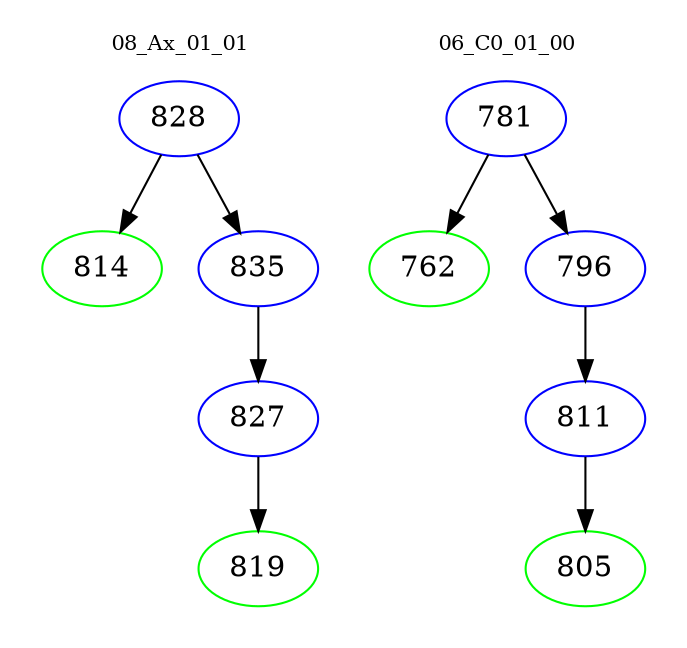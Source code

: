 digraph{
subgraph cluster_0 {
color = white
label = "08_Ax_01_01";
fontsize=10;
T0_828 [label="828", color="blue"]
T0_828 -> T0_814 [color="black"]
T0_814 [label="814", color="green"]
T0_828 -> T0_835 [color="black"]
T0_835 [label="835", color="blue"]
T0_835 -> T0_827 [color="black"]
T0_827 [label="827", color="blue"]
T0_827 -> T0_819 [color="black"]
T0_819 [label="819", color="green"]
}
subgraph cluster_1 {
color = white
label = "06_C0_01_00";
fontsize=10;
T1_781 [label="781", color="blue"]
T1_781 -> T1_762 [color="black"]
T1_762 [label="762", color="green"]
T1_781 -> T1_796 [color="black"]
T1_796 [label="796", color="blue"]
T1_796 -> T1_811 [color="black"]
T1_811 [label="811", color="blue"]
T1_811 -> T1_805 [color="black"]
T1_805 [label="805", color="green"]
}
}
